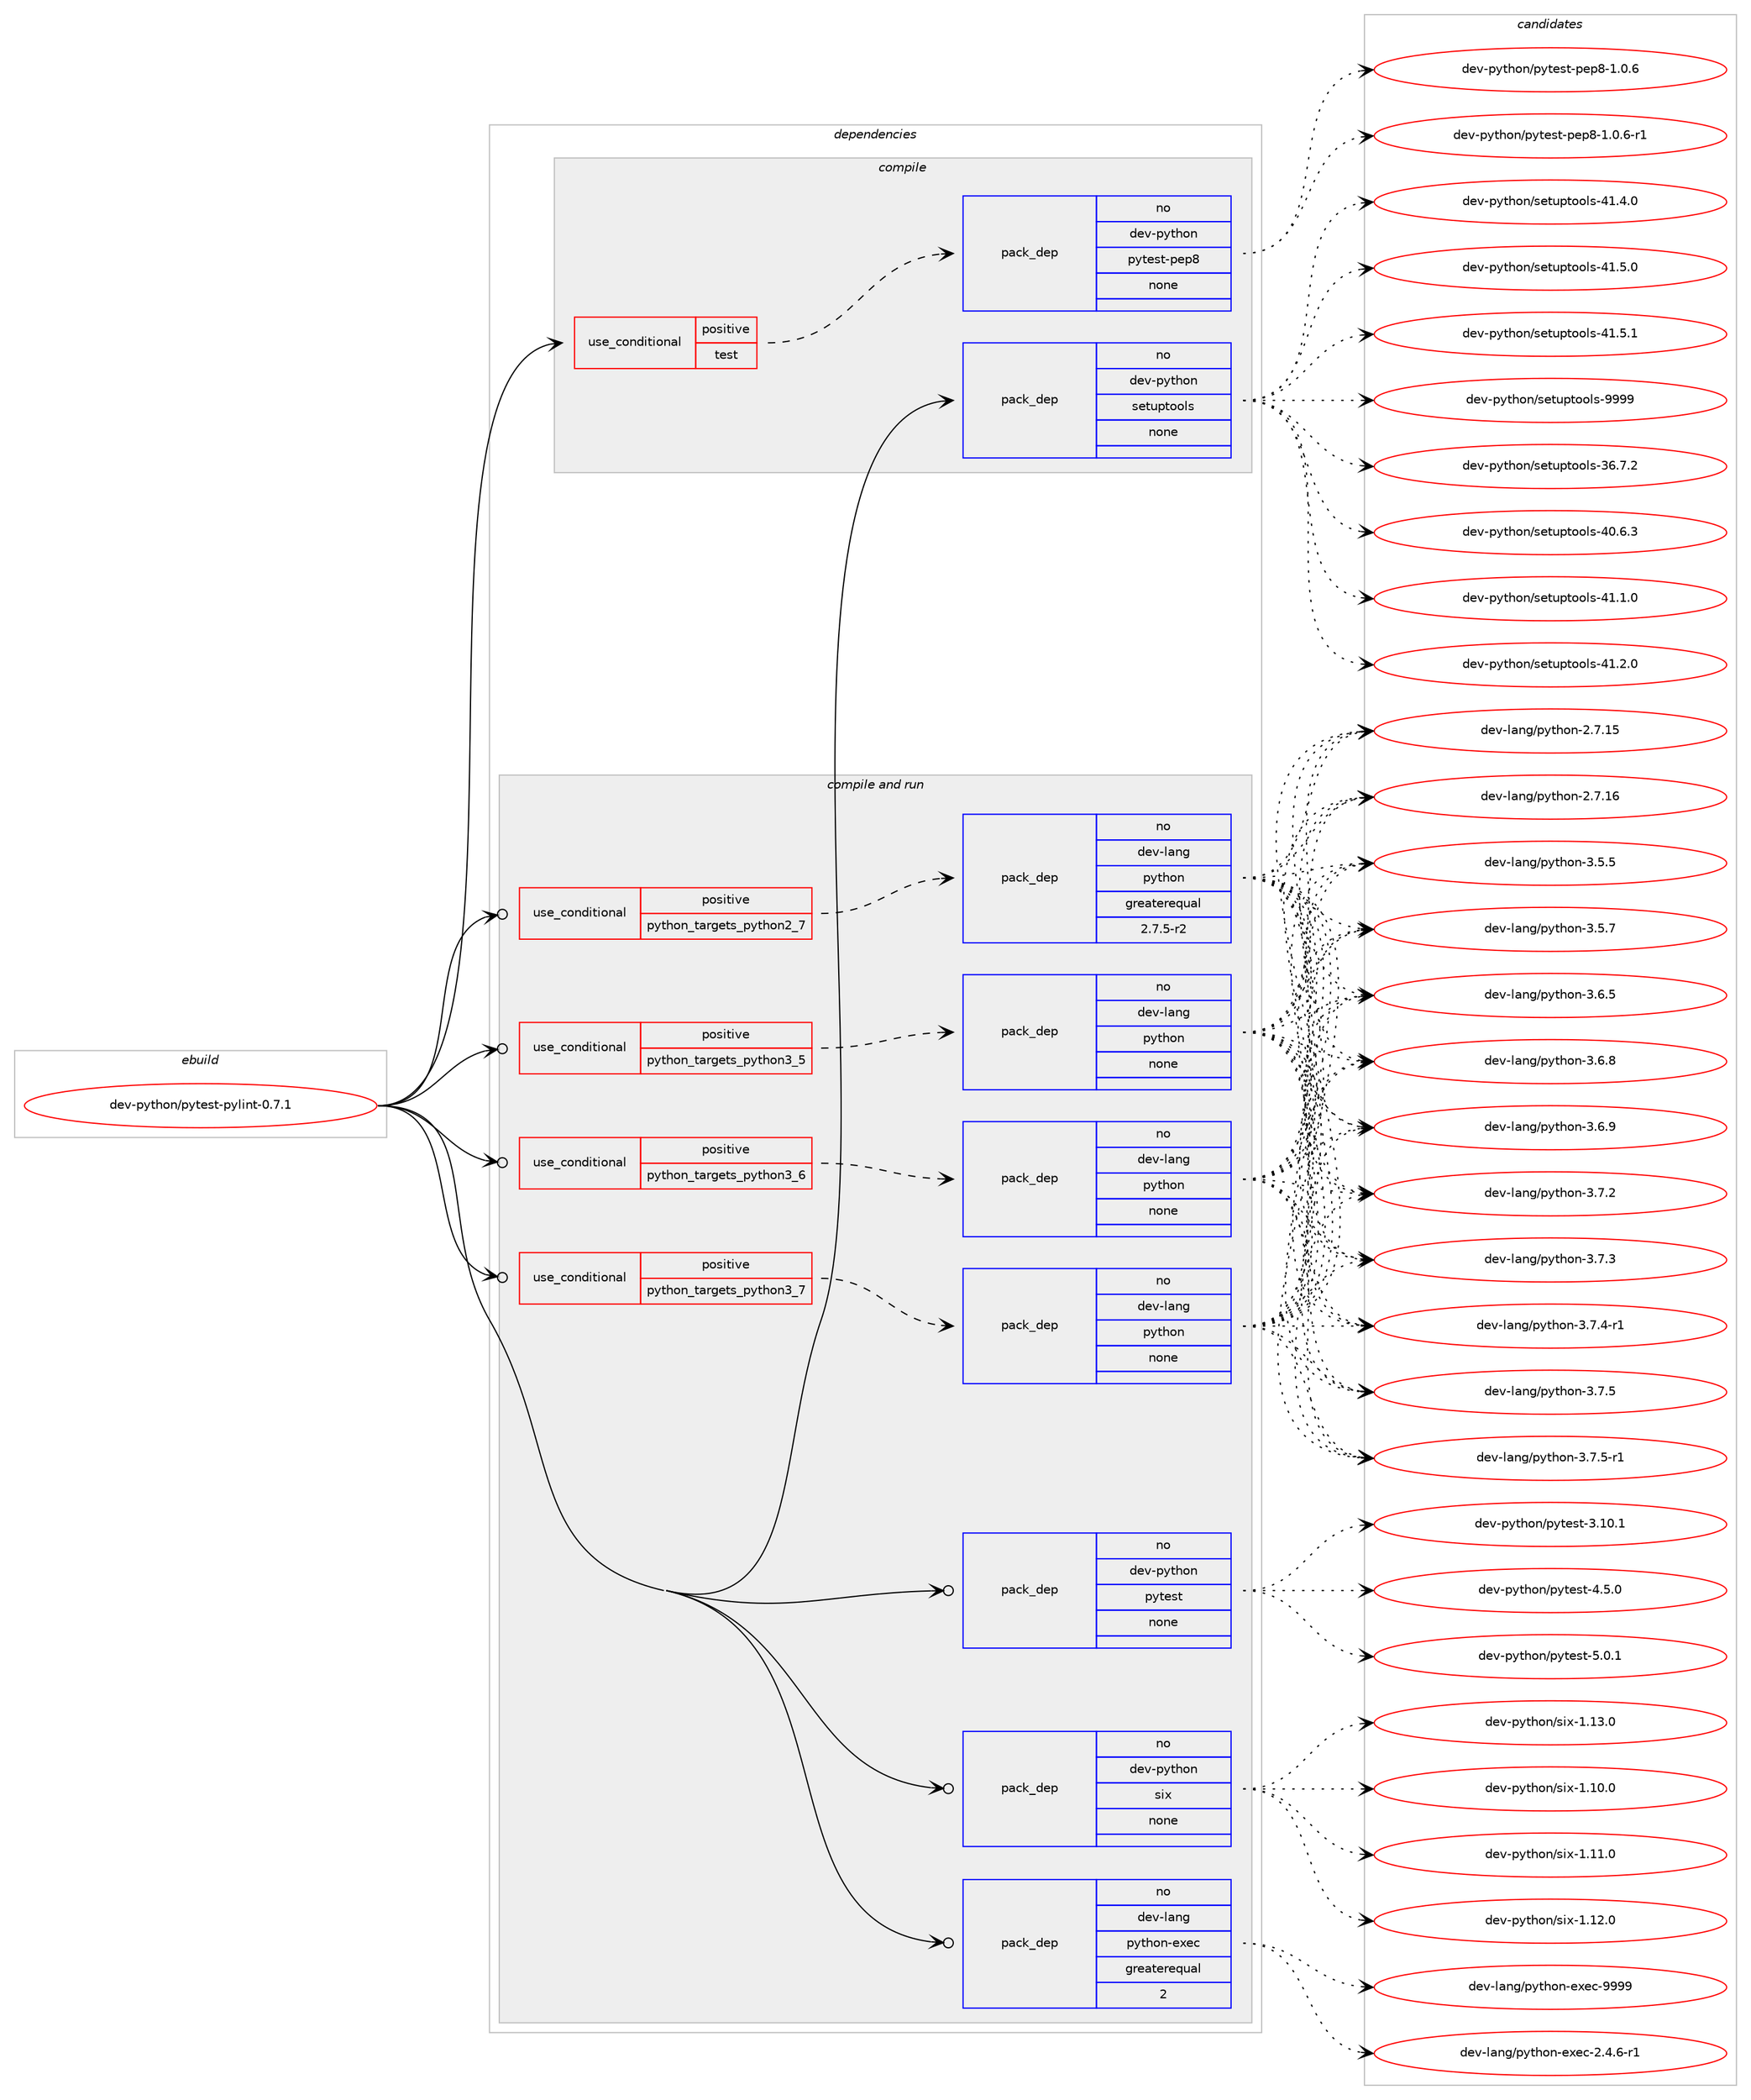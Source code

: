 digraph prolog {

# *************
# Graph options
# *************

newrank=true;
concentrate=true;
compound=true;
graph [rankdir=LR,fontname=Helvetica,fontsize=10,ranksep=1.5];#, ranksep=2.5, nodesep=0.2];
edge  [arrowhead=vee];
node  [fontname=Helvetica,fontsize=10];

# **********
# The ebuild
# **********

subgraph cluster_leftcol {
color=gray;
rank=same;
label=<<i>ebuild</i>>;
id [label="dev-python/pytest-pylint-0.7.1", color=red, width=4, href="../dev-python/pytest-pylint-0.7.1.svg"];
}

# ****************
# The dependencies
# ****************

subgraph cluster_midcol {
color=gray;
label=<<i>dependencies</i>>;
subgraph cluster_compile {
fillcolor="#eeeeee";
style=filled;
label=<<i>compile</i>>;
subgraph cond147143 {
dependency629723 [label=<<TABLE BORDER="0" CELLBORDER="1" CELLSPACING="0" CELLPADDING="4"><TR><TD ROWSPAN="3" CELLPADDING="10">use_conditional</TD></TR><TR><TD>positive</TD></TR><TR><TD>test</TD></TR></TABLE>>, shape=none, color=red];
subgraph pack470714 {
dependency629724 [label=<<TABLE BORDER="0" CELLBORDER="1" CELLSPACING="0" CELLPADDING="4" WIDTH="220"><TR><TD ROWSPAN="6" CELLPADDING="30">pack_dep</TD></TR><TR><TD WIDTH="110">no</TD></TR><TR><TD>dev-python</TD></TR><TR><TD>pytest-pep8</TD></TR><TR><TD>none</TD></TR><TR><TD></TD></TR></TABLE>>, shape=none, color=blue];
}
dependency629723:e -> dependency629724:w [weight=20,style="dashed",arrowhead="vee"];
}
id:e -> dependency629723:w [weight=20,style="solid",arrowhead="vee"];
subgraph pack470715 {
dependency629725 [label=<<TABLE BORDER="0" CELLBORDER="1" CELLSPACING="0" CELLPADDING="4" WIDTH="220"><TR><TD ROWSPAN="6" CELLPADDING="30">pack_dep</TD></TR><TR><TD WIDTH="110">no</TD></TR><TR><TD>dev-python</TD></TR><TR><TD>setuptools</TD></TR><TR><TD>none</TD></TR><TR><TD></TD></TR></TABLE>>, shape=none, color=blue];
}
id:e -> dependency629725:w [weight=20,style="solid",arrowhead="vee"];
}
subgraph cluster_compileandrun {
fillcolor="#eeeeee";
style=filled;
label=<<i>compile and run</i>>;
subgraph cond147144 {
dependency629726 [label=<<TABLE BORDER="0" CELLBORDER="1" CELLSPACING="0" CELLPADDING="4"><TR><TD ROWSPAN="3" CELLPADDING="10">use_conditional</TD></TR><TR><TD>positive</TD></TR><TR><TD>python_targets_python2_7</TD></TR></TABLE>>, shape=none, color=red];
subgraph pack470716 {
dependency629727 [label=<<TABLE BORDER="0" CELLBORDER="1" CELLSPACING="0" CELLPADDING="4" WIDTH="220"><TR><TD ROWSPAN="6" CELLPADDING="30">pack_dep</TD></TR><TR><TD WIDTH="110">no</TD></TR><TR><TD>dev-lang</TD></TR><TR><TD>python</TD></TR><TR><TD>greaterequal</TD></TR><TR><TD>2.7.5-r2</TD></TR></TABLE>>, shape=none, color=blue];
}
dependency629726:e -> dependency629727:w [weight=20,style="dashed",arrowhead="vee"];
}
id:e -> dependency629726:w [weight=20,style="solid",arrowhead="odotvee"];
subgraph cond147145 {
dependency629728 [label=<<TABLE BORDER="0" CELLBORDER="1" CELLSPACING="0" CELLPADDING="4"><TR><TD ROWSPAN="3" CELLPADDING="10">use_conditional</TD></TR><TR><TD>positive</TD></TR><TR><TD>python_targets_python3_5</TD></TR></TABLE>>, shape=none, color=red];
subgraph pack470717 {
dependency629729 [label=<<TABLE BORDER="0" CELLBORDER="1" CELLSPACING="0" CELLPADDING="4" WIDTH="220"><TR><TD ROWSPAN="6" CELLPADDING="30">pack_dep</TD></TR><TR><TD WIDTH="110">no</TD></TR><TR><TD>dev-lang</TD></TR><TR><TD>python</TD></TR><TR><TD>none</TD></TR><TR><TD></TD></TR></TABLE>>, shape=none, color=blue];
}
dependency629728:e -> dependency629729:w [weight=20,style="dashed",arrowhead="vee"];
}
id:e -> dependency629728:w [weight=20,style="solid",arrowhead="odotvee"];
subgraph cond147146 {
dependency629730 [label=<<TABLE BORDER="0" CELLBORDER="1" CELLSPACING="0" CELLPADDING="4"><TR><TD ROWSPAN="3" CELLPADDING="10">use_conditional</TD></TR><TR><TD>positive</TD></TR><TR><TD>python_targets_python3_6</TD></TR></TABLE>>, shape=none, color=red];
subgraph pack470718 {
dependency629731 [label=<<TABLE BORDER="0" CELLBORDER="1" CELLSPACING="0" CELLPADDING="4" WIDTH="220"><TR><TD ROWSPAN="6" CELLPADDING="30">pack_dep</TD></TR><TR><TD WIDTH="110">no</TD></TR><TR><TD>dev-lang</TD></TR><TR><TD>python</TD></TR><TR><TD>none</TD></TR><TR><TD></TD></TR></TABLE>>, shape=none, color=blue];
}
dependency629730:e -> dependency629731:w [weight=20,style="dashed",arrowhead="vee"];
}
id:e -> dependency629730:w [weight=20,style="solid",arrowhead="odotvee"];
subgraph cond147147 {
dependency629732 [label=<<TABLE BORDER="0" CELLBORDER="1" CELLSPACING="0" CELLPADDING="4"><TR><TD ROWSPAN="3" CELLPADDING="10">use_conditional</TD></TR><TR><TD>positive</TD></TR><TR><TD>python_targets_python3_7</TD></TR></TABLE>>, shape=none, color=red];
subgraph pack470719 {
dependency629733 [label=<<TABLE BORDER="0" CELLBORDER="1" CELLSPACING="0" CELLPADDING="4" WIDTH="220"><TR><TD ROWSPAN="6" CELLPADDING="30">pack_dep</TD></TR><TR><TD WIDTH="110">no</TD></TR><TR><TD>dev-lang</TD></TR><TR><TD>python</TD></TR><TR><TD>none</TD></TR><TR><TD></TD></TR></TABLE>>, shape=none, color=blue];
}
dependency629732:e -> dependency629733:w [weight=20,style="dashed",arrowhead="vee"];
}
id:e -> dependency629732:w [weight=20,style="solid",arrowhead="odotvee"];
subgraph pack470720 {
dependency629734 [label=<<TABLE BORDER="0" CELLBORDER="1" CELLSPACING="0" CELLPADDING="4" WIDTH="220"><TR><TD ROWSPAN="6" CELLPADDING="30">pack_dep</TD></TR><TR><TD WIDTH="110">no</TD></TR><TR><TD>dev-lang</TD></TR><TR><TD>python-exec</TD></TR><TR><TD>greaterequal</TD></TR><TR><TD>2</TD></TR></TABLE>>, shape=none, color=blue];
}
id:e -> dependency629734:w [weight=20,style="solid",arrowhead="odotvee"];
subgraph pack470721 {
dependency629735 [label=<<TABLE BORDER="0" CELLBORDER="1" CELLSPACING="0" CELLPADDING="4" WIDTH="220"><TR><TD ROWSPAN="6" CELLPADDING="30">pack_dep</TD></TR><TR><TD WIDTH="110">no</TD></TR><TR><TD>dev-python</TD></TR><TR><TD>pytest</TD></TR><TR><TD>none</TD></TR><TR><TD></TD></TR></TABLE>>, shape=none, color=blue];
}
id:e -> dependency629735:w [weight=20,style="solid",arrowhead="odotvee"];
subgraph pack470722 {
dependency629736 [label=<<TABLE BORDER="0" CELLBORDER="1" CELLSPACING="0" CELLPADDING="4" WIDTH="220"><TR><TD ROWSPAN="6" CELLPADDING="30">pack_dep</TD></TR><TR><TD WIDTH="110">no</TD></TR><TR><TD>dev-python</TD></TR><TR><TD>six</TD></TR><TR><TD>none</TD></TR><TR><TD></TD></TR></TABLE>>, shape=none, color=blue];
}
id:e -> dependency629736:w [weight=20,style="solid",arrowhead="odotvee"];
}
subgraph cluster_run {
fillcolor="#eeeeee";
style=filled;
label=<<i>run</i>>;
}
}

# **************
# The candidates
# **************

subgraph cluster_choices {
rank=same;
color=gray;
label=<<i>candidates</i>>;

subgraph choice470714 {
color=black;
nodesep=1;
choice10010111845112121116104111110471121211161011151164511210111256454946484654 [label="dev-python/pytest-pep8-1.0.6", color=red, width=4,href="../dev-python/pytest-pep8-1.0.6.svg"];
choice100101118451121211161041111104711212111610111511645112101112564549464846544511449 [label="dev-python/pytest-pep8-1.0.6-r1", color=red, width=4,href="../dev-python/pytest-pep8-1.0.6-r1.svg"];
dependency629724:e -> choice10010111845112121116104111110471121211161011151164511210111256454946484654:w [style=dotted,weight="100"];
dependency629724:e -> choice100101118451121211161041111104711212111610111511645112101112564549464846544511449:w [style=dotted,weight="100"];
}
subgraph choice470715 {
color=black;
nodesep=1;
choice100101118451121211161041111104711510111611711211611111110811545515446554650 [label="dev-python/setuptools-36.7.2", color=red, width=4,href="../dev-python/setuptools-36.7.2.svg"];
choice100101118451121211161041111104711510111611711211611111110811545524846544651 [label="dev-python/setuptools-40.6.3", color=red, width=4,href="../dev-python/setuptools-40.6.3.svg"];
choice100101118451121211161041111104711510111611711211611111110811545524946494648 [label="dev-python/setuptools-41.1.0", color=red, width=4,href="../dev-python/setuptools-41.1.0.svg"];
choice100101118451121211161041111104711510111611711211611111110811545524946504648 [label="dev-python/setuptools-41.2.0", color=red, width=4,href="../dev-python/setuptools-41.2.0.svg"];
choice100101118451121211161041111104711510111611711211611111110811545524946524648 [label="dev-python/setuptools-41.4.0", color=red, width=4,href="../dev-python/setuptools-41.4.0.svg"];
choice100101118451121211161041111104711510111611711211611111110811545524946534648 [label="dev-python/setuptools-41.5.0", color=red, width=4,href="../dev-python/setuptools-41.5.0.svg"];
choice100101118451121211161041111104711510111611711211611111110811545524946534649 [label="dev-python/setuptools-41.5.1", color=red, width=4,href="../dev-python/setuptools-41.5.1.svg"];
choice10010111845112121116104111110471151011161171121161111111081154557575757 [label="dev-python/setuptools-9999", color=red, width=4,href="../dev-python/setuptools-9999.svg"];
dependency629725:e -> choice100101118451121211161041111104711510111611711211611111110811545515446554650:w [style=dotted,weight="100"];
dependency629725:e -> choice100101118451121211161041111104711510111611711211611111110811545524846544651:w [style=dotted,weight="100"];
dependency629725:e -> choice100101118451121211161041111104711510111611711211611111110811545524946494648:w [style=dotted,weight="100"];
dependency629725:e -> choice100101118451121211161041111104711510111611711211611111110811545524946504648:w [style=dotted,weight="100"];
dependency629725:e -> choice100101118451121211161041111104711510111611711211611111110811545524946524648:w [style=dotted,weight="100"];
dependency629725:e -> choice100101118451121211161041111104711510111611711211611111110811545524946534648:w [style=dotted,weight="100"];
dependency629725:e -> choice100101118451121211161041111104711510111611711211611111110811545524946534649:w [style=dotted,weight="100"];
dependency629725:e -> choice10010111845112121116104111110471151011161171121161111111081154557575757:w [style=dotted,weight="100"];
}
subgraph choice470716 {
color=black;
nodesep=1;
choice10010111845108971101034711212111610411111045504655464953 [label="dev-lang/python-2.7.15", color=red, width=4,href="../dev-lang/python-2.7.15.svg"];
choice10010111845108971101034711212111610411111045504655464954 [label="dev-lang/python-2.7.16", color=red, width=4,href="../dev-lang/python-2.7.16.svg"];
choice100101118451089711010347112121116104111110455146534653 [label="dev-lang/python-3.5.5", color=red, width=4,href="../dev-lang/python-3.5.5.svg"];
choice100101118451089711010347112121116104111110455146534655 [label="dev-lang/python-3.5.7", color=red, width=4,href="../dev-lang/python-3.5.7.svg"];
choice100101118451089711010347112121116104111110455146544653 [label="dev-lang/python-3.6.5", color=red, width=4,href="../dev-lang/python-3.6.5.svg"];
choice100101118451089711010347112121116104111110455146544656 [label="dev-lang/python-3.6.8", color=red, width=4,href="../dev-lang/python-3.6.8.svg"];
choice100101118451089711010347112121116104111110455146544657 [label="dev-lang/python-3.6.9", color=red, width=4,href="../dev-lang/python-3.6.9.svg"];
choice100101118451089711010347112121116104111110455146554650 [label="dev-lang/python-3.7.2", color=red, width=4,href="../dev-lang/python-3.7.2.svg"];
choice100101118451089711010347112121116104111110455146554651 [label="dev-lang/python-3.7.3", color=red, width=4,href="../dev-lang/python-3.7.3.svg"];
choice1001011184510897110103471121211161041111104551465546524511449 [label="dev-lang/python-3.7.4-r1", color=red, width=4,href="../dev-lang/python-3.7.4-r1.svg"];
choice100101118451089711010347112121116104111110455146554653 [label="dev-lang/python-3.7.5", color=red, width=4,href="../dev-lang/python-3.7.5.svg"];
choice1001011184510897110103471121211161041111104551465546534511449 [label="dev-lang/python-3.7.5-r1", color=red, width=4,href="../dev-lang/python-3.7.5-r1.svg"];
dependency629727:e -> choice10010111845108971101034711212111610411111045504655464953:w [style=dotted,weight="100"];
dependency629727:e -> choice10010111845108971101034711212111610411111045504655464954:w [style=dotted,weight="100"];
dependency629727:e -> choice100101118451089711010347112121116104111110455146534653:w [style=dotted,weight="100"];
dependency629727:e -> choice100101118451089711010347112121116104111110455146534655:w [style=dotted,weight="100"];
dependency629727:e -> choice100101118451089711010347112121116104111110455146544653:w [style=dotted,weight="100"];
dependency629727:e -> choice100101118451089711010347112121116104111110455146544656:w [style=dotted,weight="100"];
dependency629727:e -> choice100101118451089711010347112121116104111110455146544657:w [style=dotted,weight="100"];
dependency629727:e -> choice100101118451089711010347112121116104111110455146554650:w [style=dotted,weight="100"];
dependency629727:e -> choice100101118451089711010347112121116104111110455146554651:w [style=dotted,weight="100"];
dependency629727:e -> choice1001011184510897110103471121211161041111104551465546524511449:w [style=dotted,weight="100"];
dependency629727:e -> choice100101118451089711010347112121116104111110455146554653:w [style=dotted,weight="100"];
dependency629727:e -> choice1001011184510897110103471121211161041111104551465546534511449:w [style=dotted,weight="100"];
}
subgraph choice470717 {
color=black;
nodesep=1;
choice10010111845108971101034711212111610411111045504655464953 [label="dev-lang/python-2.7.15", color=red, width=4,href="../dev-lang/python-2.7.15.svg"];
choice10010111845108971101034711212111610411111045504655464954 [label="dev-lang/python-2.7.16", color=red, width=4,href="../dev-lang/python-2.7.16.svg"];
choice100101118451089711010347112121116104111110455146534653 [label="dev-lang/python-3.5.5", color=red, width=4,href="../dev-lang/python-3.5.5.svg"];
choice100101118451089711010347112121116104111110455146534655 [label="dev-lang/python-3.5.7", color=red, width=4,href="../dev-lang/python-3.5.7.svg"];
choice100101118451089711010347112121116104111110455146544653 [label="dev-lang/python-3.6.5", color=red, width=4,href="../dev-lang/python-3.6.5.svg"];
choice100101118451089711010347112121116104111110455146544656 [label="dev-lang/python-3.6.8", color=red, width=4,href="../dev-lang/python-3.6.8.svg"];
choice100101118451089711010347112121116104111110455146544657 [label="dev-lang/python-3.6.9", color=red, width=4,href="../dev-lang/python-3.6.9.svg"];
choice100101118451089711010347112121116104111110455146554650 [label="dev-lang/python-3.7.2", color=red, width=4,href="../dev-lang/python-3.7.2.svg"];
choice100101118451089711010347112121116104111110455146554651 [label="dev-lang/python-3.7.3", color=red, width=4,href="../dev-lang/python-3.7.3.svg"];
choice1001011184510897110103471121211161041111104551465546524511449 [label="dev-lang/python-3.7.4-r1", color=red, width=4,href="../dev-lang/python-3.7.4-r1.svg"];
choice100101118451089711010347112121116104111110455146554653 [label="dev-lang/python-3.7.5", color=red, width=4,href="../dev-lang/python-3.7.5.svg"];
choice1001011184510897110103471121211161041111104551465546534511449 [label="dev-lang/python-3.7.5-r1", color=red, width=4,href="../dev-lang/python-3.7.5-r1.svg"];
dependency629729:e -> choice10010111845108971101034711212111610411111045504655464953:w [style=dotted,weight="100"];
dependency629729:e -> choice10010111845108971101034711212111610411111045504655464954:w [style=dotted,weight="100"];
dependency629729:e -> choice100101118451089711010347112121116104111110455146534653:w [style=dotted,weight="100"];
dependency629729:e -> choice100101118451089711010347112121116104111110455146534655:w [style=dotted,weight="100"];
dependency629729:e -> choice100101118451089711010347112121116104111110455146544653:w [style=dotted,weight="100"];
dependency629729:e -> choice100101118451089711010347112121116104111110455146544656:w [style=dotted,weight="100"];
dependency629729:e -> choice100101118451089711010347112121116104111110455146544657:w [style=dotted,weight="100"];
dependency629729:e -> choice100101118451089711010347112121116104111110455146554650:w [style=dotted,weight="100"];
dependency629729:e -> choice100101118451089711010347112121116104111110455146554651:w [style=dotted,weight="100"];
dependency629729:e -> choice1001011184510897110103471121211161041111104551465546524511449:w [style=dotted,weight="100"];
dependency629729:e -> choice100101118451089711010347112121116104111110455146554653:w [style=dotted,weight="100"];
dependency629729:e -> choice1001011184510897110103471121211161041111104551465546534511449:w [style=dotted,weight="100"];
}
subgraph choice470718 {
color=black;
nodesep=1;
choice10010111845108971101034711212111610411111045504655464953 [label="dev-lang/python-2.7.15", color=red, width=4,href="../dev-lang/python-2.7.15.svg"];
choice10010111845108971101034711212111610411111045504655464954 [label="dev-lang/python-2.7.16", color=red, width=4,href="../dev-lang/python-2.7.16.svg"];
choice100101118451089711010347112121116104111110455146534653 [label="dev-lang/python-3.5.5", color=red, width=4,href="../dev-lang/python-3.5.5.svg"];
choice100101118451089711010347112121116104111110455146534655 [label="dev-lang/python-3.5.7", color=red, width=4,href="../dev-lang/python-3.5.7.svg"];
choice100101118451089711010347112121116104111110455146544653 [label="dev-lang/python-3.6.5", color=red, width=4,href="../dev-lang/python-3.6.5.svg"];
choice100101118451089711010347112121116104111110455146544656 [label="dev-lang/python-3.6.8", color=red, width=4,href="../dev-lang/python-3.6.8.svg"];
choice100101118451089711010347112121116104111110455146544657 [label="dev-lang/python-3.6.9", color=red, width=4,href="../dev-lang/python-3.6.9.svg"];
choice100101118451089711010347112121116104111110455146554650 [label="dev-lang/python-3.7.2", color=red, width=4,href="../dev-lang/python-3.7.2.svg"];
choice100101118451089711010347112121116104111110455146554651 [label="dev-lang/python-3.7.3", color=red, width=4,href="../dev-lang/python-3.7.3.svg"];
choice1001011184510897110103471121211161041111104551465546524511449 [label="dev-lang/python-3.7.4-r1", color=red, width=4,href="../dev-lang/python-3.7.4-r1.svg"];
choice100101118451089711010347112121116104111110455146554653 [label="dev-lang/python-3.7.5", color=red, width=4,href="../dev-lang/python-3.7.5.svg"];
choice1001011184510897110103471121211161041111104551465546534511449 [label="dev-lang/python-3.7.5-r1", color=red, width=4,href="../dev-lang/python-3.7.5-r1.svg"];
dependency629731:e -> choice10010111845108971101034711212111610411111045504655464953:w [style=dotted,weight="100"];
dependency629731:e -> choice10010111845108971101034711212111610411111045504655464954:w [style=dotted,weight="100"];
dependency629731:e -> choice100101118451089711010347112121116104111110455146534653:w [style=dotted,weight="100"];
dependency629731:e -> choice100101118451089711010347112121116104111110455146534655:w [style=dotted,weight="100"];
dependency629731:e -> choice100101118451089711010347112121116104111110455146544653:w [style=dotted,weight="100"];
dependency629731:e -> choice100101118451089711010347112121116104111110455146544656:w [style=dotted,weight="100"];
dependency629731:e -> choice100101118451089711010347112121116104111110455146544657:w [style=dotted,weight="100"];
dependency629731:e -> choice100101118451089711010347112121116104111110455146554650:w [style=dotted,weight="100"];
dependency629731:e -> choice100101118451089711010347112121116104111110455146554651:w [style=dotted,weight="100"];
dependency629731:e -> choice1001011184510897110103471121211161041111104551465546524511449:w [style=dotted,weight="100"];
dependency629731:e -> choice100101118451089711010347112121116104111110455146554653:w [style=dotted,weight="100"];
dependency629731:e -> choice1001011184510897110103471121211161041111104551465546534511449:w [style=dotted,weight="100"];
}
subgraph choice470719 {
color=black;
nodesep=1;
choice10010111845108971101034711212111610411111045504655464953 [label="dev-lang/python-2.7.15", color=red, width=4,href="../dev-lang/python-2.7.15.svg"];
choice10010111845108971101034711212111610411111045504655464954 [label="dev-lang/python-2.7.16", color=red, width=4,href="../dev-lang/python-2.7.16.svg"];
choice100101118451089711010347112121116104111110455146534653 [label="dev-lang/python-3.5.5", color=red, width=4,href="../dev-lang/python-3.5.5.svg"];
choice100101118451089711010347112121116104111110455146534655 [label="dev-lang/python-3.5.7", color=red, width=4,href="../dev-lang/python-3.5.7.svg"];
choice100101118451089711010347112121116104111110455146544653 [label="dev-lang/python-3.6.5", color=red, width=4,href="../dev-lang/python-3.6.5.svg"];
choice100101118451089711010347112121116104111110455146544656 [label="dev-lang/python-3.6.8", color=red, width=4,href="../dev-lang/python-3.6.8.svg"];
choice100101118451089711010347112121116104111110455146544657 [label="dev-lang/python-3.6.9", color=red, width=4,href="../dev-lang/python-3.6.9.svg"];
choice100101118451089711010347112121116104111110455146554650 [label="dev-lang/python-3.7.2", color=red, width=4,href="../dev-lang/python-3.7.2.svg"];
choice100101118451089711010347112121116104111110455146554651 [label="dev-lang/python-3.7.3", color=red, width=4,href="../dev-lang/python-3.7.3.svg"];
choice1001011184510897110103471121211161041111104551465546524511449 [label="dev-lang/python-3.7.4-r1", color=red, width=4,href="../dev-lang/python-3.7.4-r1.svg"];
choice100101118451089711010347112121116104111110455146554653 [label="dev-lang/python-3.7.5", color=red, width=4,href="../dev-lang/python-3.7.5.svg"];
choice1001011184510897110103471121211161041111104551465546534511449 [label="dev-lang/python-3.7.5-r1", color=red, width=4,href="../dev-lang/python-3.7.5-r1.svg"];
dependency629733:e -> choice10010111845108971101034711212111610411111045504655464953:w [style=dotted,weight="100"];
dependency629733:e -> choice10010111845108971101034711212111610411111045504655464954:w [style=dotted,weight="100"];
dependency629733:e -> choice100101118451089711010347112121116104111110455146534653:w [style=dotted,weight="100"];
dependency629733:e -> choice100101118451089711010347112121116104111110455146534655:w [style=dotted,weight="100"];
dependency629733:e -> choice100101118451089711010347112121116104111110455146544653:w [style=dotted,weight="100"];
dependency629733:e -> choice100101118451089711010347112121116104111110455146544656:w [style=dotted,weight="100"];
dependency629733:e -> choice100101118451089711010347112121116104111110455146544657:w [style=dotted,weight="100"];
dependency629733:e -> choice100101118451089711010347112121116104111110455146554650:w [style=dotted,weight="100"];
dependency629733:e -> choice100101118451089711010347112121116104111110455146554651:w [style=dotted,weight="100"];
dependency629733:e -> choice1001011184510897110103471121211161041111104551465546524511449:w [style=dotted,weight="100"];
dependency629733:e -> choice100101118451089711010347112121116104111110455146554653:w [style=dotted,weight="100"];
dependency629733:e -> choice1001011184510897110103471121211161041111104551465546534511449:w [style=dotted,weight="100"];
}
subgraph choice470720 {
color=black;
nodesep=1;
choice10010111845108971101034711212111610411111045101120101994550465246544511449 [label="dev-lang/python-exec-2.4.6-r1", color=red, width=4,href="../dev-lang/python-exec-2.4.6-r1.svg"];
choice10010111845108971101034711212111610411111045101120101994557575757 [label="dev-lang/python-exec-9999", color=red, width=4,href="../dev-lang/python-exec-9999.svg"];
dependency629734:e -> choice10010111845108971101034711212111610411111045101120101994550465246544511449:w [style=dotted,weight="100"];
dependency629734:e -> choice10010111845108971101034711212111610411111045101120101994557575757:w [style=dotted,weight="100"];
}
subgraph choice470721 {
color=black;
nodesep=1;
choice100101118451121211161041111104711212111610111511645514649484649 [label="dev-python/pytest-3.10.1", color=red, width=4,href="../dev-python/pytest-3.10.1.svg"];
choice1001011184511212111610411111047112121116101115116455246534648 [label="dev-python/pytest-4.5.0", color=red, width=4,href="../dev-python/pytest-4.5.0.svg"];
choice1001011184511212111610411111047112121116101115116455346484649 [label="dev-python/pytest-5.0.1", color=red, width=4,href="../dev-python/pytest-5.0.1.svg"];
dependency629735:e -> choice100101118451121211161041111104711212111610111511645514649484649:w [style=dotted,weight="100"];
dependency629735:e -> choice1001011184511212111610411111047112121116101115116455246534648:w [style=dotted,weight="100"];
dependency629735:e -> choice1001011184511212111610411111047112121116101115116455346484649:w [style=dotted,weight="100"];
}
subgraph choice470722 {
color=black;
nodesep=1;
choice100101118451121211161041111104711510512045494649484648 [label="dev-python/six-1.10.0", color=red, width=4,href="../dev-python/six-1.10.0.svg"];
choice100101118451121211161041111104711510512045494649494648 [label="dev-python/six-1.11.0", color=red, width=4,href="../dev-python/six-1.11.0.svg"];
choice100101118451121211161041111104711510512045494649504648 [label="dev-python/six-1.12.0", color=red, width=4,href="../dev-python/six-1.12.0.svg"];
choice100101118451121211161041111104711510512045494649514648 [label="dev-python/six-1.13.0", color=red, width=4,href="../dev-python/six-1.13.0.svg"];
dependency629736:e -> choice100101118451121211161041111104711510512045494649484648:w [style=dotted,weight="100"];
dependency629736:e -> choice100101118451121211161041111104711510512045494649494648:w [style=dotted,weight="100"];
dependency629736:e -> choice100101118451121211161041111104711510512045494649504648:w [style=dotted,weight="100"];
dependency629736:e -> choice100101118451121211161041111104711510512045494649514648:w [style=dotted,weight="100"];
}
}

}
